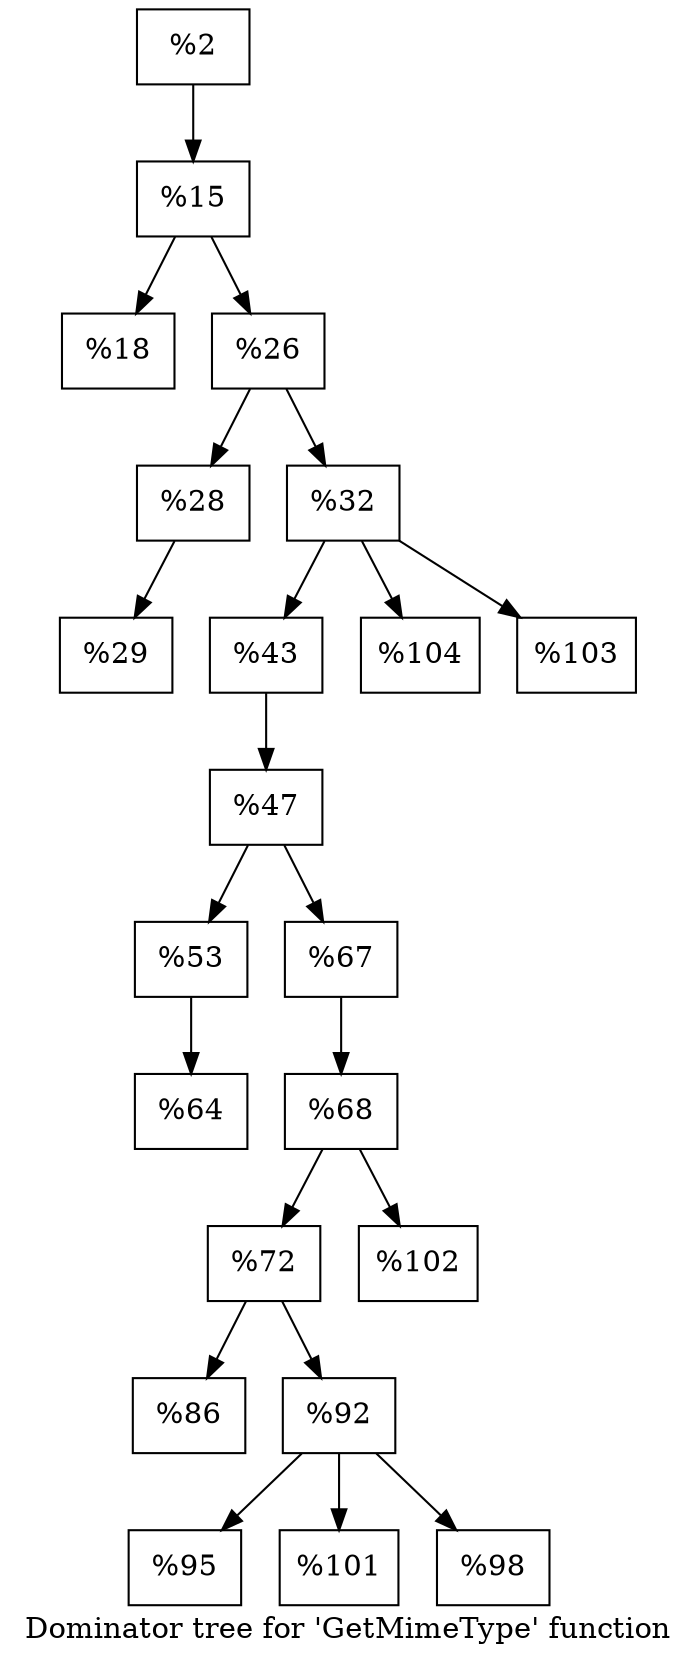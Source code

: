 digraph "Dominator tree for 'GetMimeType' function" {
	label="Dominator tree for 'GetMimeType' function";

	Node0x255ef80 [shape=record,label="{%2}"];
	Node0x255ef80 -> Node0x2551f70;
	Node0x2551f70 [shape=record,label="{%15}"];
	Node0x2551f70 -> Node0x256fc70;
	Node0x2551f70 -> Node0x24ea490;
	Node0x256fc70 [shape=record,label="{%18}"];
	Node0x24ea490 [shape=record,label="{%26}"];
	Node0x24ea490 -> Node0x25a43d0;
	Node0x24ea490 -> Node0x258b050;
	Node0x25a43d0 [shape=record,label="{%28}"];
	Node0x25a43d0 -> Node0x259c5e0;
	Node0x259c5e0 [shape=record,label="{%29}"];
	Node0x258b050 [shape=record,label="{%32}"];
	Node0x258b050 -> Node0x2598f30;
	Node0x258b050 -> Node0x2553bd0;
	Node0x258b050 -> Node0x253af00;
	Node0x2598f30 [shape=record,label="{%43}"];
	Node0x2598f30 -> Node0x2576f40;
	Node0x2576f40 [shape=record,label="{%47}"];
	Node0x2576f40 -> Node0x25769a0;
	Node0x2576f40 -> Node0x259c180;
	Node0x25769a0 [shape=record,label="{%53}"];
	Node0x25769a0 -> Node0x2570980;
	Node0x2570980 [shape=record,label="{%64}"];
	Node0x259c180 [shape=record,label="{%67}"];
	Node0x259c180 -> Node0x257f300;
	Node0x257f300 [shape=record,label="{%68}"];
	Node0x257f300 -> Node0x25986f0;
	Node0x257f300 -> Node0x2557310;
	Node0x25986f0 [shape=record,label="{%72}"];
	Node0x25986f0 -> Node0x2576b70;
	Node0x25986f0 -> Node0x258a940;
	Node0x2576b70 [shape=record,label="{%86}"];
	Node0x258a940 [shape=record,label="{%92}"];
	Node0x258a940 -> Node0x256eb20;
	Node0x258a940 -> Node0x259ddc0;
	Node0x258a940 -> Node0x24ec5a0;
	Node0x256eb20 [shape=record,label="{%95}"];
	Node0x259ddc0 [shape=record,label="{%101}"];
	Node0x24ec5a0 [shape=record,label="{%98}"];
	Node0x2557310 [shape=record,label="{%102}"];
	Node0x2553bd0 [shape=record,label="{%104}"];
	Node0x253af00 [shape=record,label="{%103}"];
}
